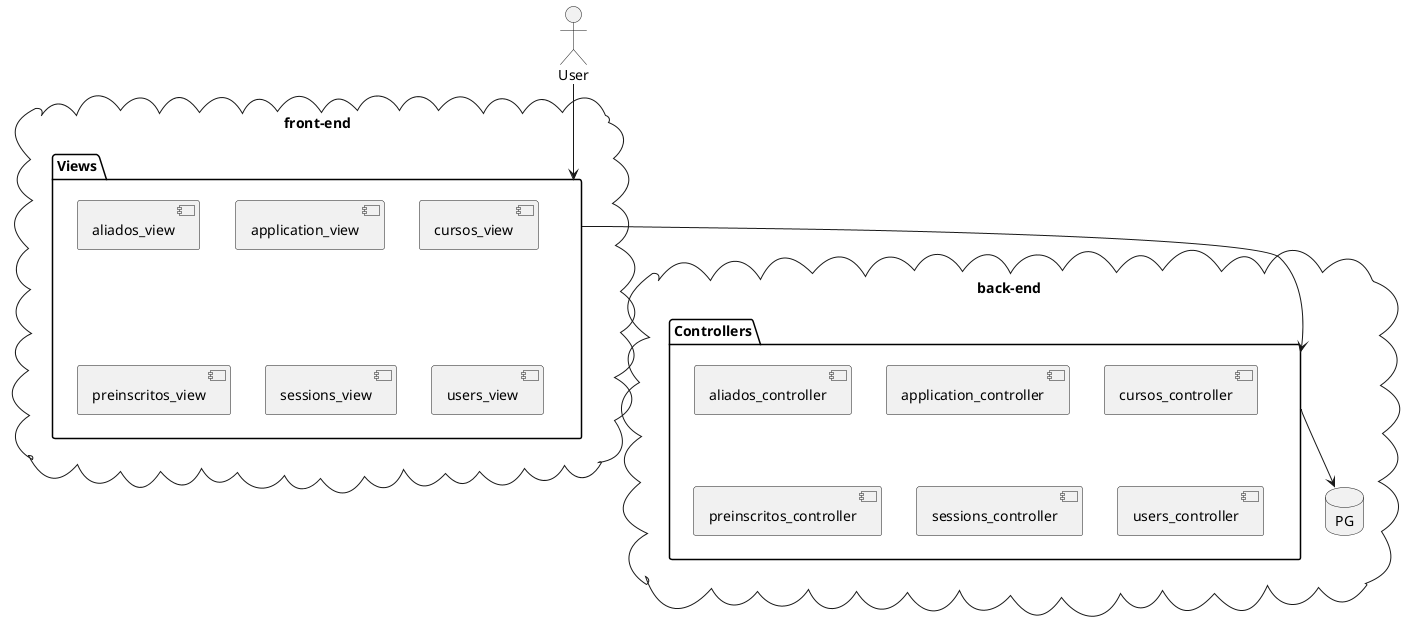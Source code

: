 @startuml
skinparam ParticipantPadding 20
skinparam BoxPadding 10
actor User

cloud front-end {
  package "Views" {
    [aliados_view]
    [application_view]
    [cursos_view]
    [preinscritos_view]
    [sessions_view]
    [users_view]
  }
}


cloud back-end {
  package "Controllers" {
    [aliados_controller]
    [application_controller]
    [cursos_controller]
    [preinscritos_controller]
    [sessions_controller]
    [users_controller]
  }

  database PG

}

User --> Views
Views --> Controllers
Controllers --> PG
@enduml
